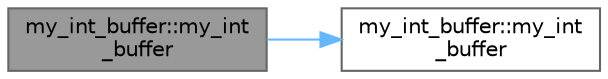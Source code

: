 digraph "my_int_buffer::my_int_buffer"
{
 // LATEX_PDF_SIZE
  bgcolor="transparent";
  edge [fontname=Helvetica,fontsize=10,labelfontname=Helvetica,labelfontsize=10];
  node [fontname=Helvetica,fontsize=10,shape=box,height=0.2,width=0.4];
  rankdir="LR";
  Node1 [id="Node000001",label="my_int_buffer::my_int\l_buffer",height=0.2,width=0.4,color="gray40", fillcolor="grey60", style="filled", fontcolor="black",tooltip=" "];
  Node1 -> Node2 [id="edge1_Node000001_Node000002",color="steelblue1",style="solid",tooltip=" "];
  Node2 [id="Node000002",label="my_int_buffer::my_int\l_buffer",height=0.2,width=0.4,color="grey40", fillcolor="white", style="filled",URL="$classmy__int__buffer.html#ae63c2c6484d32fa2d8c01ed95ab2fbbf",tooltip=" "];
}
